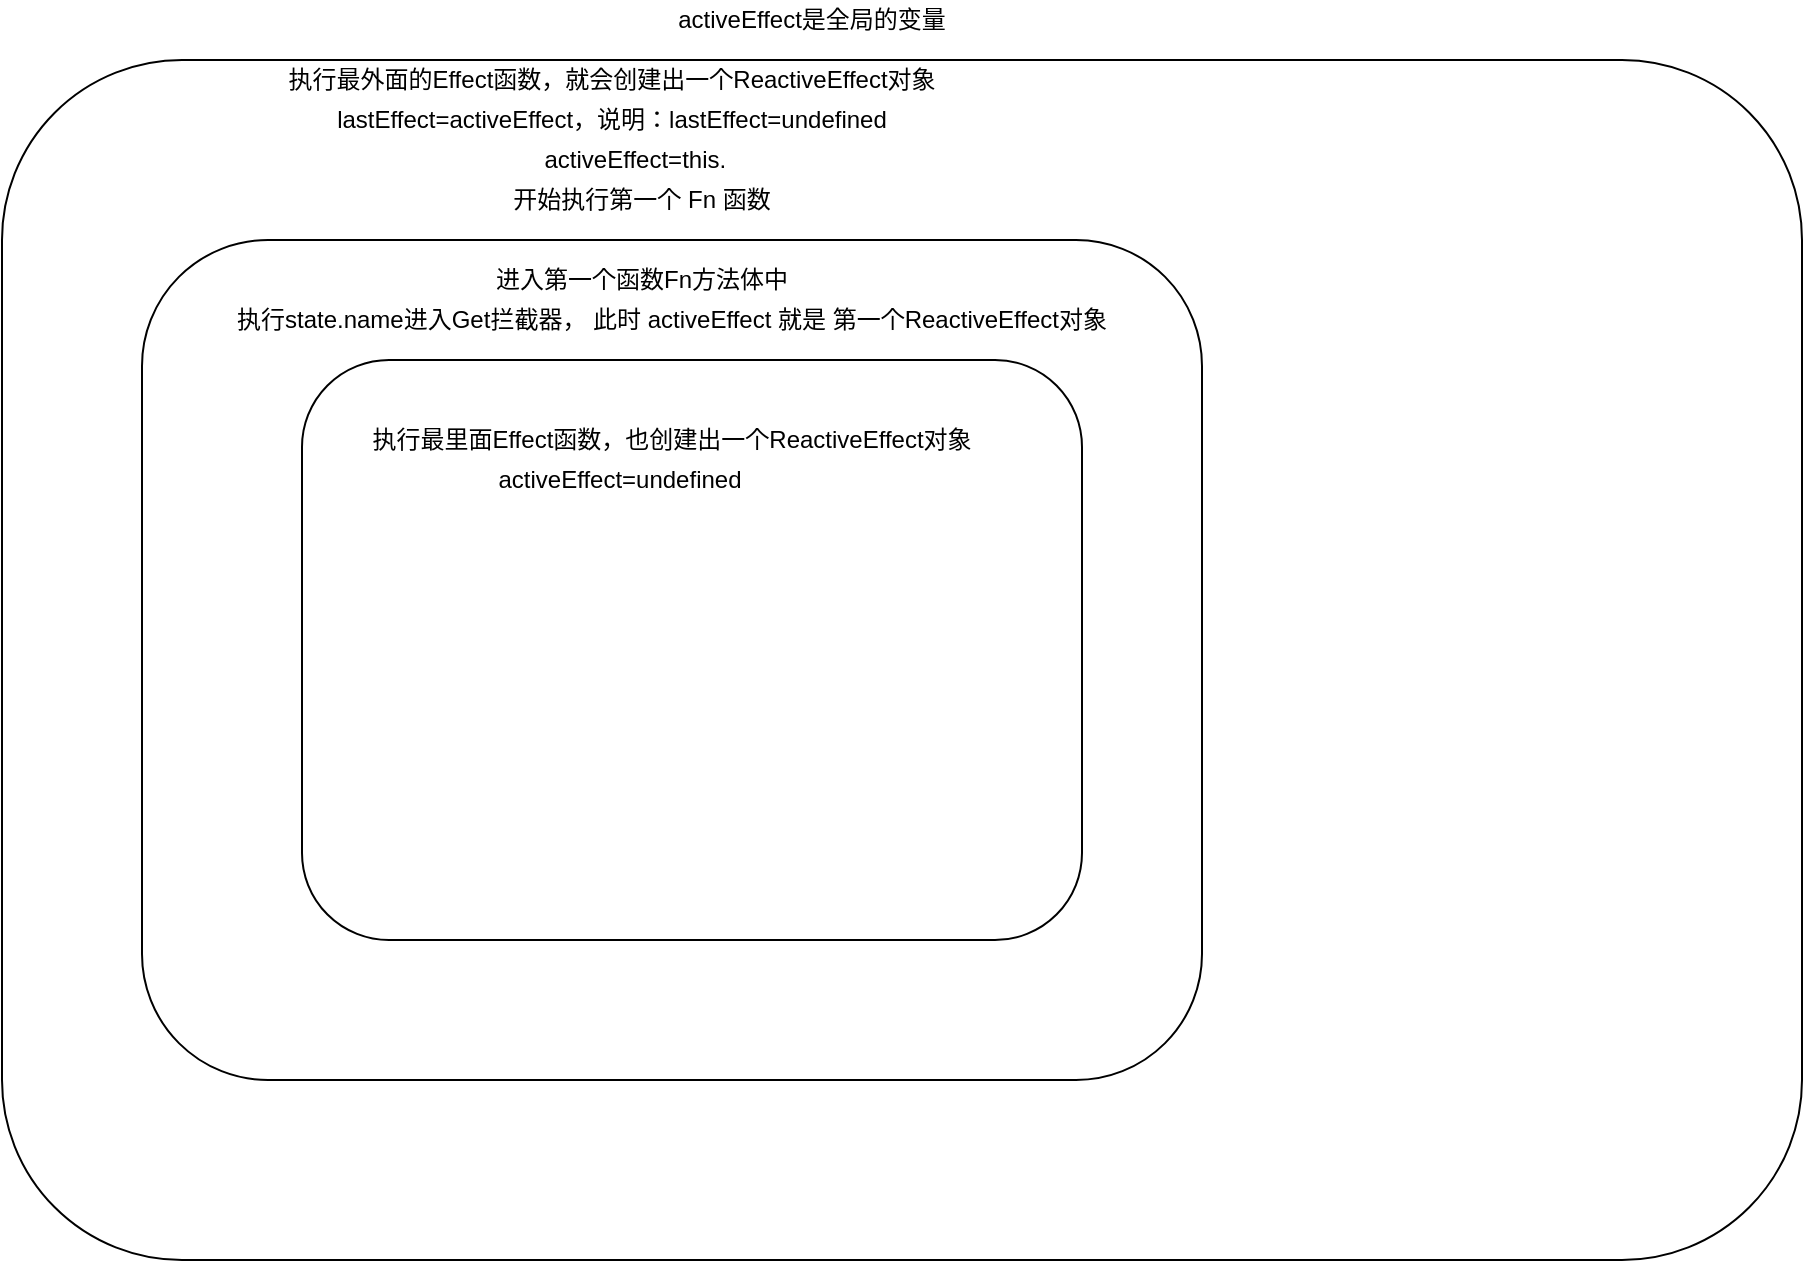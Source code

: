 <mxfile version="26.0.14">
  <diagram name="第 1 页" id="z9Jr99tSmFlpplYTcZvV">
    <mxGraphModel dx="1434" dy="746" grid="1" gridSize="10" guides="1" tooltips="1" connect="1" arrows="1" fold="1" page="1" pageScale="1" pageWidth="827" pageHeight="1169" math="0" shadow="0">
      <root>
        <mxCell id="0" />
        <mxCell id="1" parent="0" />
        <mxCell id="sXzzIV1jn2jNWPtJPwHh-5" value="" style="rounded=1;whiteSpace=wrap;html=1;" parent="1" vertex="1">
          <mxGeometry x="180" y="50" width="900" height="600" as="geometry" />
        </mxCell>
        <mxCell id="sXzzIV1jn2jNWPtJPwHh-8" value="" style="rounded=1;whiteSpace=wrap;html=1;" parent="1" vertex="1">
          <mxGeometry x="250" y="140" width="530" height="420" as="geometry" />
        </mxCell>
        <UserObject label="lastEffect=activeEffect，说明：lastEffect=undefined" placeholders="1" name="Variable" id="sXzzIV1jn2jNWPtJPwHh-10">
          <mxCell style="text;html=1;strokeColor=none;fillColor=none;align=center;verticalAlign=middle;whiteSpace=wrap;overflow=hidden;" parent="1" vertex="1">
            <mxGeometry x="235" y="70" width="500" height="20" as="geometry" />
          </mxCell>
        </UserObject>
        <UserObject label="activeEffect=this.&amp;nbsp;&amp;nbsp;" placeholders="1" name="Variable" id="sXzzIV1jn2jNWPtJPwHh-11">
          <mxCell style="text;html=1;strokeColor=none;fillColor=none;align=center;verticalAlign=middle;whiteSpace=wrap;overflow=hidden;" parent="1" vertex="1">
            <mxGeometry x="250" y="90" width="500" height="20" as="geometry" />
          </mxCell>
        </UserObject>
        <UserObject label="进入第一个函数Fn方法体中" placeholders="1" name="Variable" id="sXzzIV1jn2jNWPtJPwHh-12">
          <mxCell style="text;html=1;strokeColor=none;fillColor=none;align=center;verticalAlign=middle;whiteSpace=wrap;overflow=hidden;" parent="1" vertex="1">
            <mxGeometry x="250" y="150" width="500" height="20" as="geometry" />
          </mxCell>
        </UserObject>
        <UserObject label="执行最外面的Effect函数，就会创建出一个ReactiveEffect对象" placeholders="1" name="Variable" id="sXzzIV1jn2jNWPtJPwHh-19">
          <mxCell style="text;html=1;strokeColor=none;fillColor=none;align=center;verticalAlign=middle;whiteSpace=wrap;overflow=hidden;" parent="1" vertex="1">
            <mxGeometry x="250" y="50" width="470" height="20" as="geometry" />
          </mxCell>
        </UserObject>
        <UserObject label="开始执行第一个 Fn 函数" placeholders="1" name="Variable" id="D3p0Co9FeNDzoVo0V3zW-2">
          <mxCell style="text;html=1;strokeColor=none;fillColor=none;align=center;verticalAlign=middle;whiteSpace=wrap;overflow=hidden;" vertex="1" parent="1">
            <mxGeometry x="250" y="110" width="500" height="20" as="geometry" />
          </mxCell>
        </UserObject>
        <mxCell id="D3p0Co9FeNDzoVo0V3zW-3" value="" style="rounded=1;whiteSpace=wrap;html=1;" vertex="1" parent="1">
          <mxGeometry x="330" y="200" width="390" height="290" as="geometry" />
        </mxCell>
        <UserObject label="activeEffect是全局的变量" placeholders="1" name="Variable" id="D3p0Co9FeNDzoVo0V3zW-4">
          <mxCell style="text;html=1;strokeColor=none;fillColor=none;align=center;verticalAlign=middle;whiteSpace=wrap;overflow=hidden;" vertex="1" parent="1">
            <mxGeometry x="510" y="20" width="150" height="20" as="geometry" />
          </mxCell>
        </UserObject>
        <UserObject label="执行最里面Effect函数，也创建出一个ReactiveEffect对象" placeholders="1" name="Variable" id="D3p0Co9FeNDzoVo0V3zW-6">
          <mxCell style="text;html=1;strokeColor=none;fillColor=none;align=center;verticalAlign=middle;whiteSpace=wrap;overflow=hidden;" vertex="1" parent="1">
            <mxGeometry x="280" y="230" width="470" height="20" as="geometry" />
          </mxCell>
        </UserObject>
        <UserObject label="activeEffect=undefined" placeholders="1" name="Variable" id="D3p0Co9FeNDzoVo0V3zW-7">
          <mxCell style="text;html=1;strokeColor=none;fillColor=none;align=center;verticalAlign=middle;whiteSpace=wrap;overflow=hidden;" vertex="1" parent="1">
            <mxGeometry x="414" y="250" width="150" height="20" as="geometry" />
          </mxCell>
        </UserObject>
        <UserObject label="执行state.name进入Get拦截器， 此时 activeEffect 就是 第一个ReactiveEffect对象" placeholders="1" name="Variable" id="D3p0Co9FeNDzoVo0V3zW-8">
          <mxCell style="text;html=1;strokeColor=none;fillColor=none;align=center;verticalAlign=middle;whiteSpace=wrap;overflow=hidden;" vertex="1" parent="1">
            <mxGeometry x="265" y="170" width="500" height="20" as="geometry" />
          </mxCell>
        </UserObject>
      </root>
    </mxGraphModel>
  </diagram>
</mxfile>
